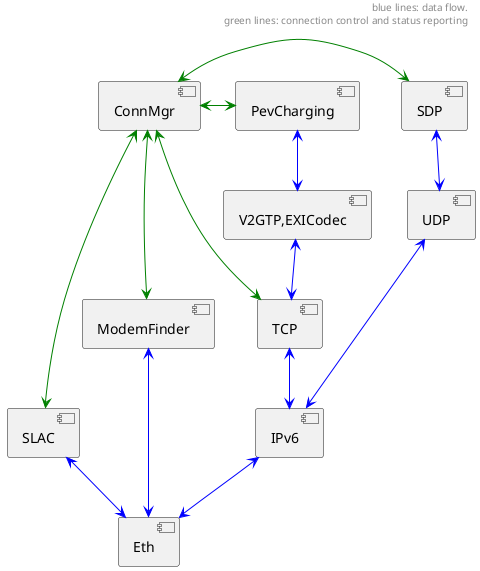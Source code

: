 @startuml

header
blue lines: data flow. 
green lines: connection control and status reporting
endheader

[SLAC]
[ModemFinder]
[SDP]
[TCP]
[V2GTP,EXICodec] as EXI
[PevCharging]
[ConnMgr]
[Eth]


[ConnMgr] <-[#green]r-> [ModemFinder]
[ConnMgr] <-[#green]r-> [SLAC]
[ConnMgr] <-[#green]r-> [SDP]
[ConnMgr] <-[#green]r-> [TCP]
[ConnMgr] <-[#green]r-> [PevCharging]


[EXI] <-[#blue]up-> [PevCharging]
[TCP] <-[#blue]up-> [EXI]
[Eth] <-[#blue]up-> [IPv6]
[IPv6] <-[#blue]up-> [TCP]
[IPv6] <-[#blue]up-> [UDP]
[Eth] <-[#blue]up-> [SLAC]
[Eth] <-[#blue]up-> [ModemFinder]
[UDP] <-[#blue]up-> [SDP]
 
@enduml